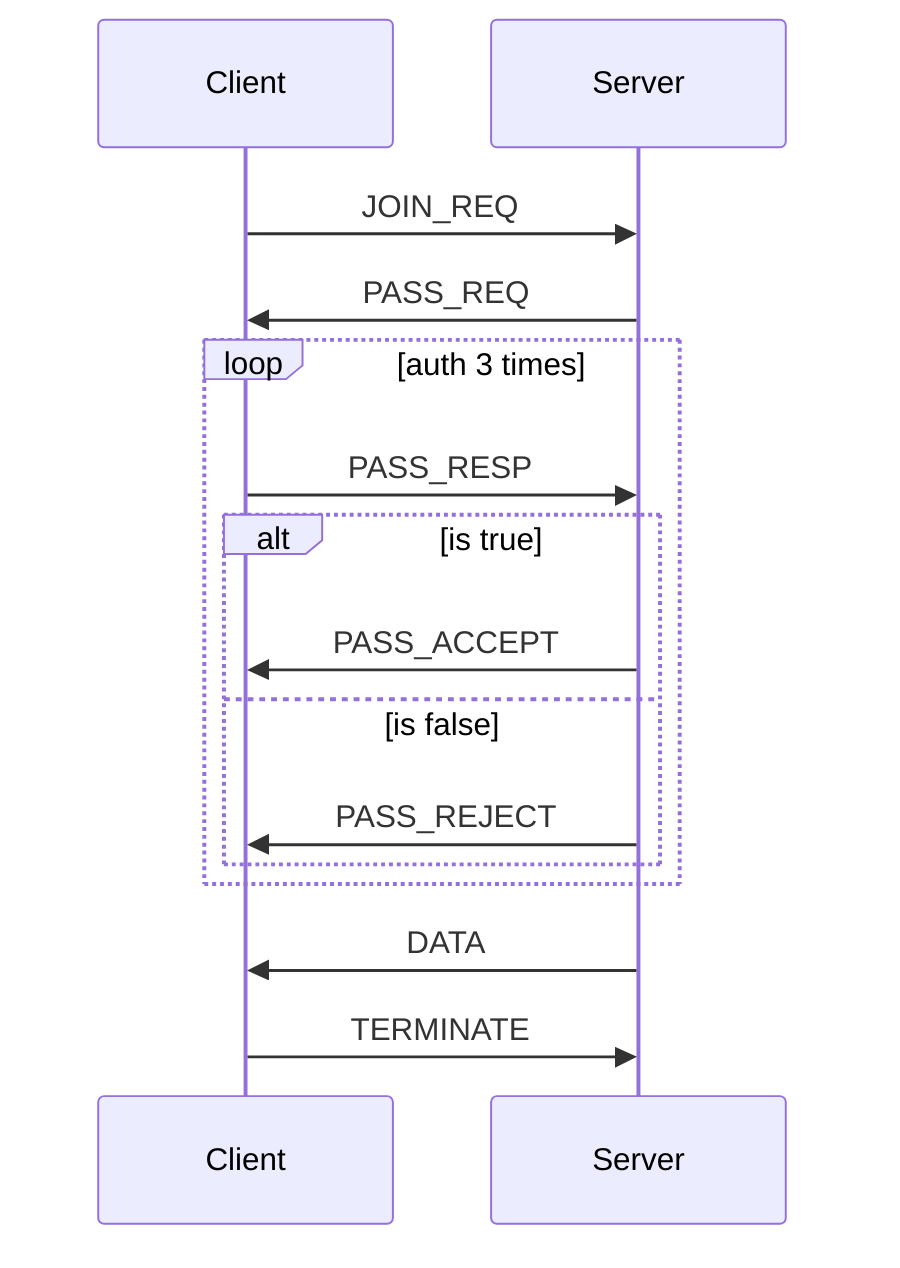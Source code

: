 sequenceDiagram

participant Client;
participant Server;

Client->>Server: JOIN_REQ

Server->>Client: PASS_REQ
loop auth 3 times
    Client->>Server: PASS_RESP
    alt is true
	    Server->>Client: PASS_ACCEPT
    else is false
    	Server->>Client: PASS_REJECT
    end
end
Server->>Client: DATA
Client->>Server: TERMINATE